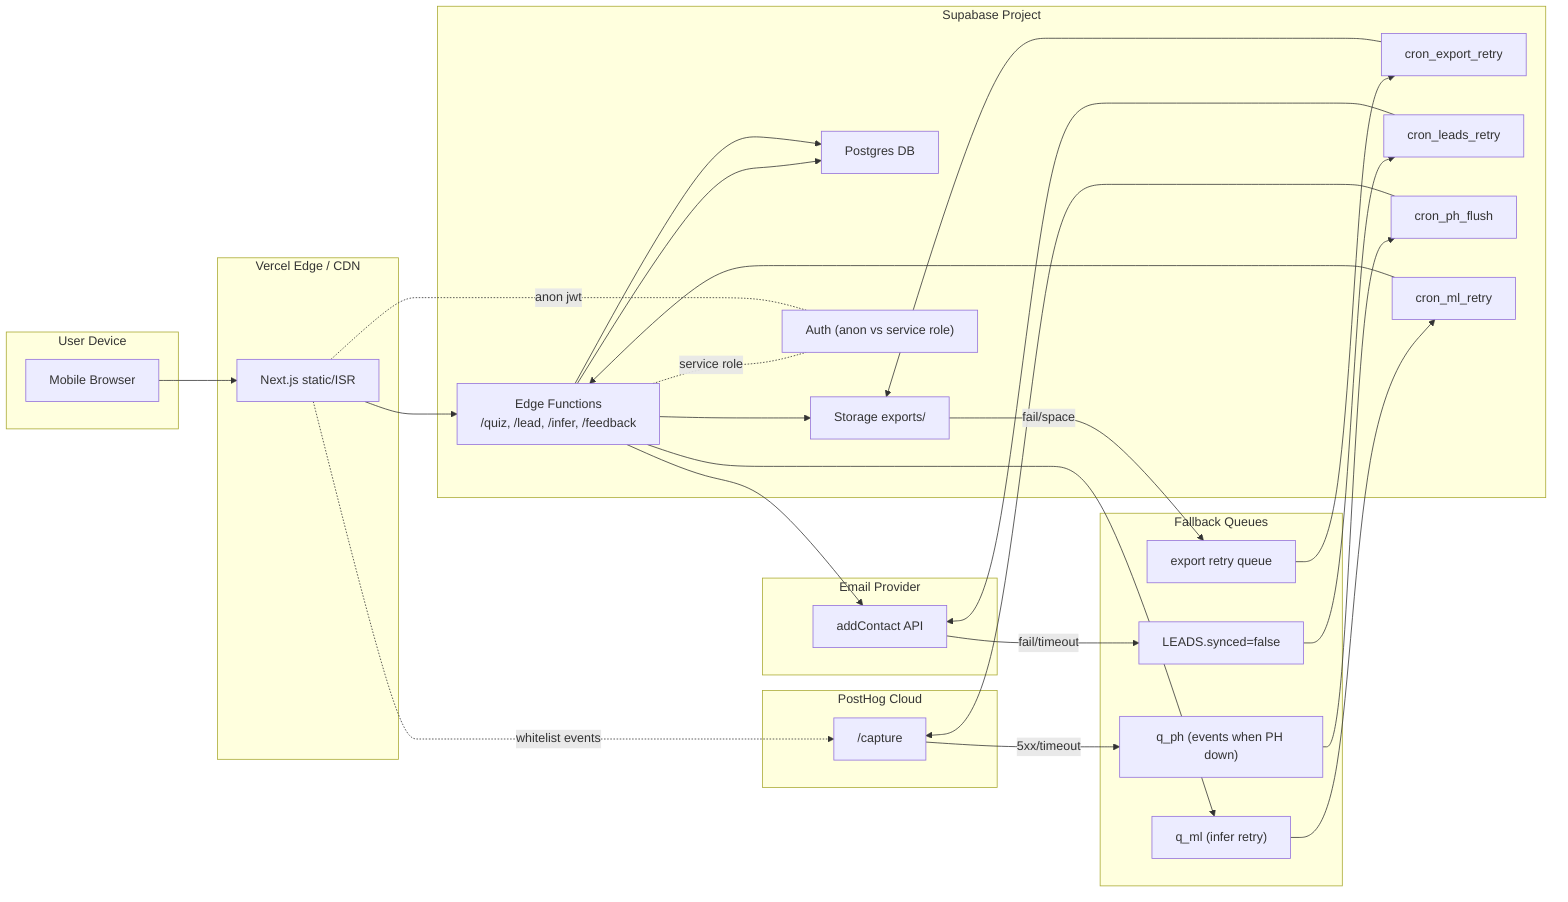 flowchart LR
  %% Deployment View — with queues & self-healing crons

  subgraph client["User Device"]
    ua["Mobile Browser"]
  end

  subgraph cdn["Vercel Edge / CDN"]
    vercel["Next.js static/ISR"]
  end

  subgraph supa["Supabase Project"]
    edge["Edge Functions\n/quiz, /lead, /infer, /feedback"]
    pg["Postgres DB"]
    store["Storage exports/"]
    auth["Auth (anon vs service role)"]
    cron_exp["cron_export_retry"]
    cron_mail["cron_leads_retry"]
    cron_ph["cron_ph_flush"]
    cron_ml["cron_ml_retry"]
  end

  subgraph analytics["PostHog Cloud"]
    cap["/capture"]
  end

  subgraph email["Email Provider"]
    mail["addContact API"]
  end

  subgraph queues["Fallback Queues"]
    q_ph["q_ph (events when PH down)"]
    q_mail["LEADS.synced=false"]
    q_exp["export retry queue"]
    q_ml["q_ml (infer retry)"]
  end

  ua --> vercel
  vercel --> edge
  edge --> pg
  edge -. service role .- auth
  vercel -. anon jwt .- auth

  %% Analytics path
  vercel -. whitelist events .-> cap
  cap -->|5xx/timeout| q_ph
  q_ph --> cron_ph --> cap

  %% Leads path
  edge --> mail
  mail -->|fail/timeout| q_mail
  q_mail --> cron_mail --> mail

  %% Exports
  edge --> store
  store -->|fail/space| q_exp
  q_exp --> cron_exp --> store

  %% ML infer
  edge --> q_ml
  q_ml --> cron_ml --> edge

  %% DB relation
  edge --> pg